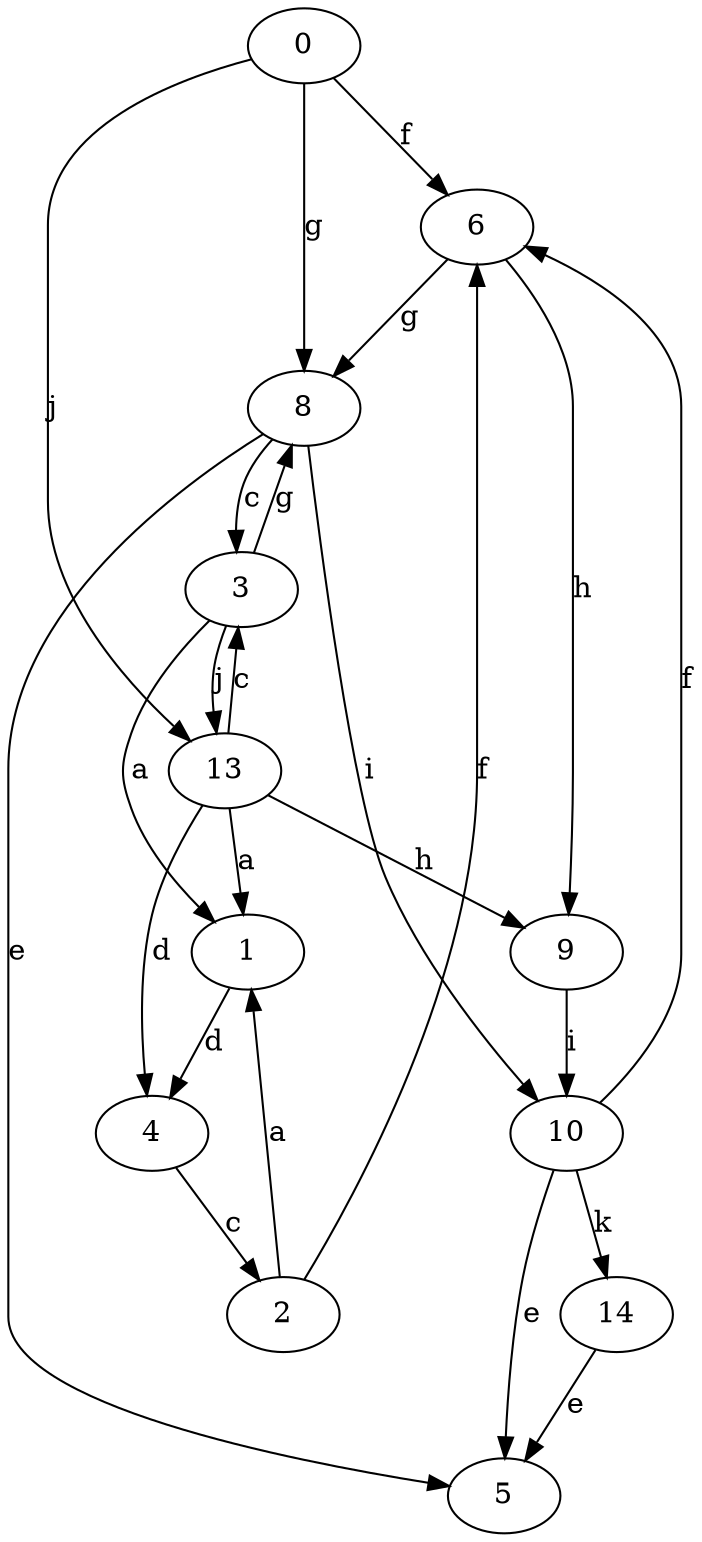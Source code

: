strict digraph  {
0;
1;
2;
3;
4;
5;
6;
8;
9;
10;
13;
14;
0 -> 6  [label=f];
0 -> 8  [label=g];
0 -> 13  [label=j];
1 -> 4  [label=d];
2 -> 1  [label=a];
2 -> 6  [label=f];
3 -> 1  [label=a];
3 -> 8  [label=g];
3 -> 13  [label=j];
4 -> 2  [label=c];
6 -> 8  [label=g];
6 -> 9  [label=h];
8 -> 3  [label=c];
8 -> 5  [label=e];
8 -> 10  [label=i];
9 -> 10  [label=i];
10 -> 5  [label=e];
10 -> 6  [label=f];
10 -> 14  [label=k];
13 -> 1  [label=a];
13 -> 3  [label=c];
13 -> 4  [label=d];
13 -> 9  [label=h];
14 -> 5  [label=e];
}
